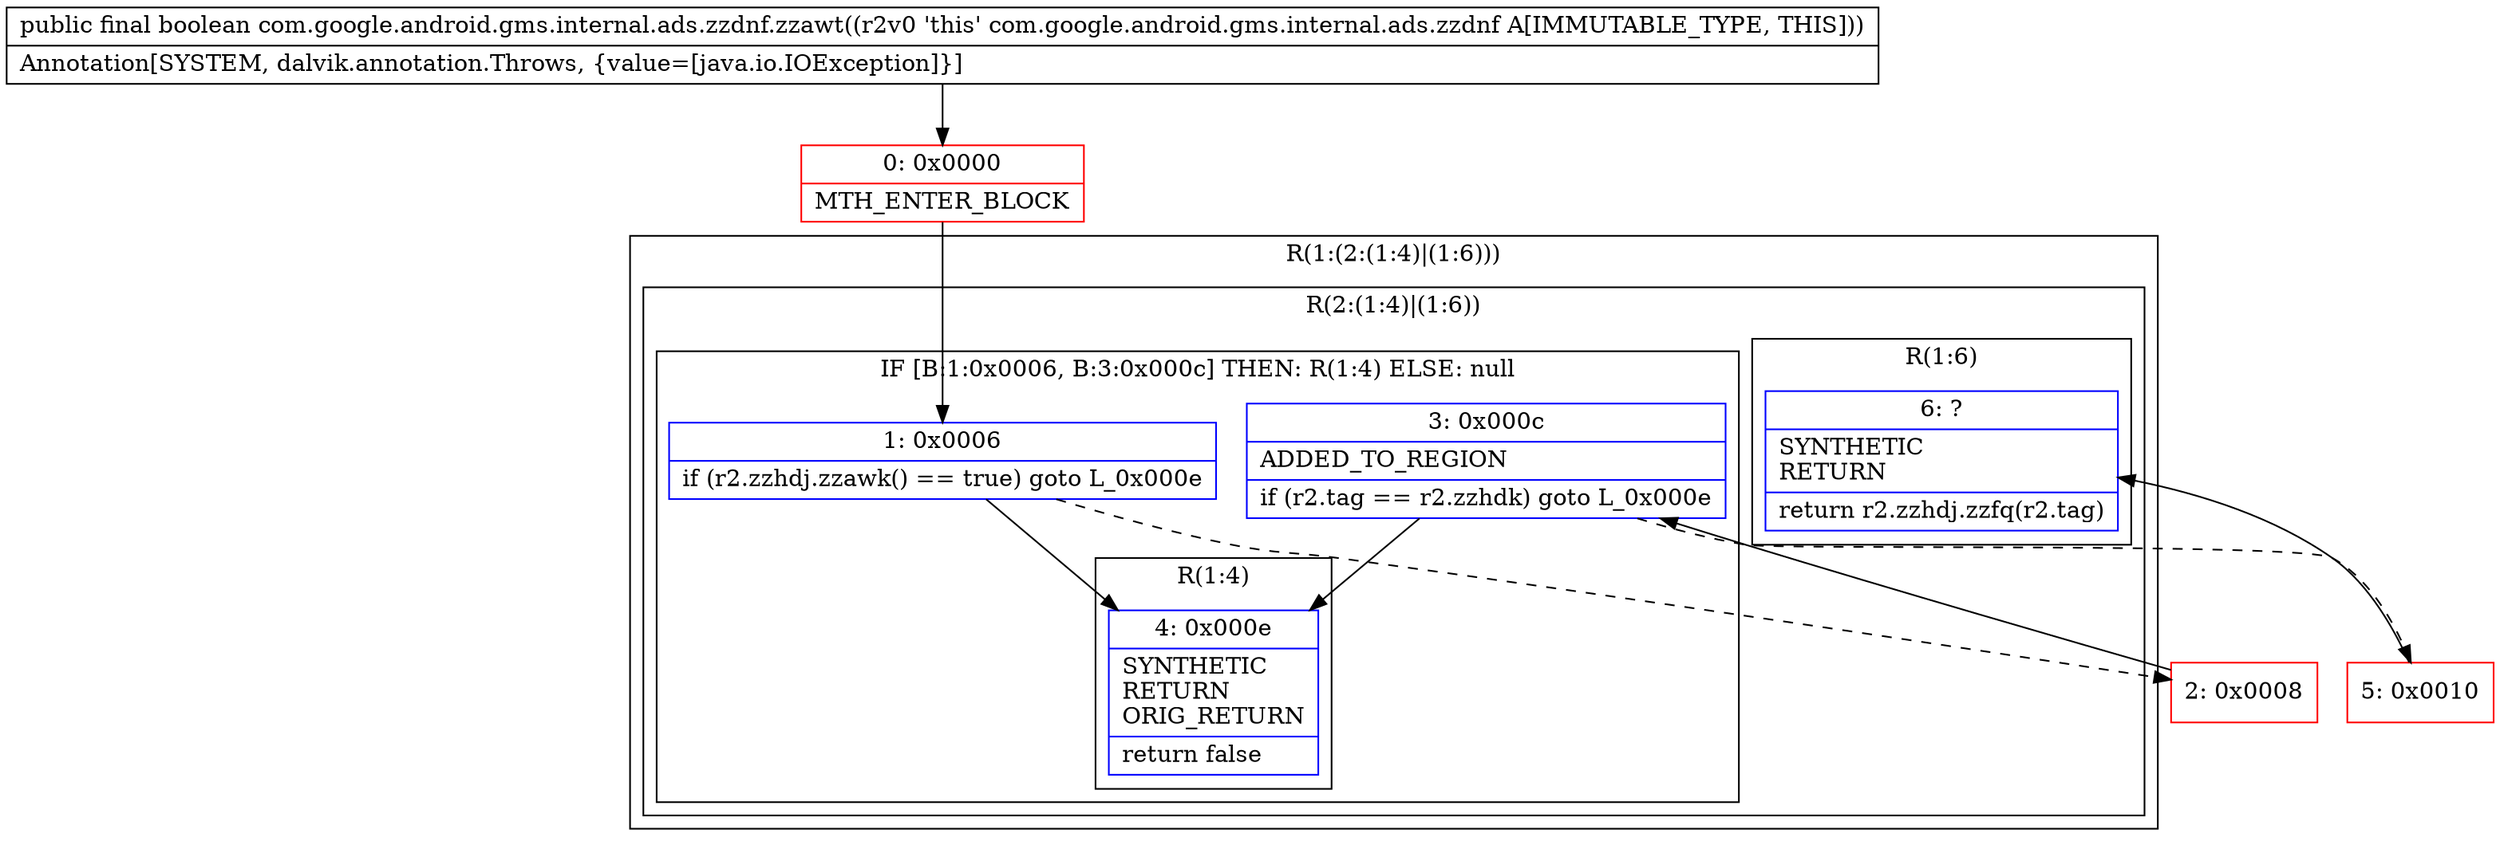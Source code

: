 digraph "CFG forcom.google.android.gms.internal.ads.zzdnf.zzawt()Z" {
subgraph cluster_Region_1693580268 {
label = "R(1:(2:(1:4)|(1:6)))";
node [shape=record,color=blue];
subgraph cluster_Region_1647589508 {
label = "R(2:(1:4)|(1:6))";
node [shape=record,color=blue];
subgraph cluster_IfRegion_1639465170 {
label = "IF [B:1:0x0006, B:3:0x000c] THEN: R(1:4) ELSE: null";
node [shape=record,color=blue];
Node_1 [shape=record,label="{1\:\ 0x0006|if (r2.zzhdj.zzawk() == true) goto L_0x000e\l}"];
Node_3 [shape=record,label="{3\:\ 0x000c|ADDED_TO_REGION\l|if (r2.tag == r2.zzhdk) goto L_0x000e\l}"];
subgraph cluster_Region_539389747 {
label = "R(1:4)";
node [shape=record,color=blue];
Node_4 [shape=record,label="{4\:\ 0x000e|SYNTHETIC\lRETURN\lORIG_RETURN\l|return false\l}"];
}
}
subgraph cluster_Region_1264832064 {
label = "R(1:6)";
node [shape=record,color=blue];
Node_6 [shape=record,label="{6\:\ ?|SYNTHETIC\lRETURN\l|return r2.zzhdj.zzfq(r2.tag)\l}"];
}
}
}
Node_0 [shape=record,color=red,label="{0\:\ 0x0000|MTH_ENTER_BLOCK\l}"];
Node_2 [shape=record,color=red,label="{2\:\ 0x0008}"];
Node_5 [shape=record,color=red,label="{5\:\ 0x0010}"];
MethodNode[shape=record,label="{public final boolean com.google.android.gms.internal.ads.zzdnf.zzawt((r2v0 'this' com.google.android.gms.internal.ads.zzdnf A[IMMUTABLE_TYPE, THIS]))  | Annotation[SYSTEM, dalvik.annotation.Throws, \{value=[java.io.IOException]\}]\l}"];
MethodNode -> Node_0;
Node_1 -> Node_2[style=dashed];
Node_1 -> Node_4;
Node_3 -> Node_4;
Node_3 -> Node_5[style=dashed];
Node_0 -> Node_1;
Node_2 -> Node_3;
Node_5 -> Node_6;
}

